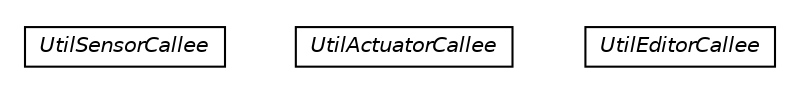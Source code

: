 #!/usr/local/bin/dot
#
# Class diagram 
# Generated by UMLGraph version R5_6-24-gf6e263 (http://www.umlgraph.org/)
#

digraph G {
	edge [fontname="Helvetica",fontsize=10,labelfontname="Helvetica",labelfontsize=10];
	node [fontname="Helvetica",fontsize=10,shape=plaintext];
	nodesep=0.25;
	ranksep=0.5;
	// org.universAAL.support.utils.service.top.UtilSensorCallee
	c397 [label=<<table title="org.universAAL.support.utils.service.top.UtilSensorCallee" border="0" cellborder="1" cellspacing="0" cellpadding="2" port="p" href="./UtilSensorCallee.html">
		<tr><td><table border="0" cellspacing="0" cellpadding="1">
<tr><td align="center" balign="center"><font face="Helvetica-Oblique"> UtilSensorCallee </font></td></tr>
		</table></td></tr>
		</table>>, URL="./UtilSensorCallee.html", fontname="Helvetica", fontcolor="black", fontsize=10.0];
	// org.universAAL.support.utils.service.top.UtilActuatorCallee
	c398 [label=<<table title="org.universAAL.support.utils.service.top.UtilActuatorCallee" border="0" cellborder="1" cellspacing="0" cellpadding="2" port="p" href="./UtilActuatorCallee.html">
		<tr><td><table border="0" cellspacing="0" cellpadding="1">
<tr><td align="center" balign="center"><font face="Helvetica-Oblique"> UtilActuatorCallee </font></td></tr>
		</table></td></tr>
		</table>>, URL="./UtilActuatorCallee.html", fontname="Helvetica", fontcolor="black", fontsize=10.0];
	// org.universAAL.support.utils.service.top.UtilEditorCallee
	c399 [label=<<table title="org.universAAL.support.utils.service.top.UtilEditorCallee" border="0" cellborder="1" cellspacing="0" cellpadding="2" port="p" href="./UtilEditorCallee.html">
		<tr><td><table border="0" cellspacing="0" cellpadding="1">
<tr><td align="center" balign="center"><font face="Helvetica-Oblique"> UtilEditorCallee </font></td></tr>
		</table></td></tr>
		</table>>, URL="./UtilEditorCallee.html", fontname="Helvetica", fontcolor="black", fontsize=10.0];
}

